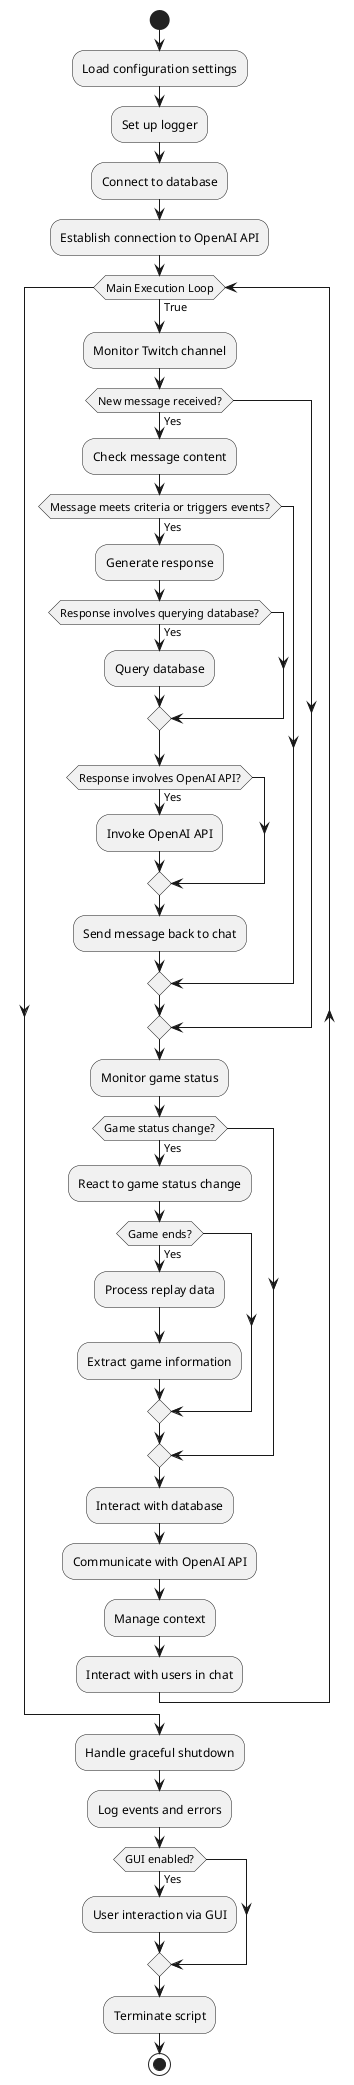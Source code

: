 @startuml

start

:Load configuration settings;
:Set up logger;
:Connect to database;
:Establish connection to OpenAI API;
while (Main Execution Loop) is (True)
    :Monitor Twitch channel;
    if (New message received?) then (Yes)
        :Check message content;
        if (Message meets criteria or triggers events?) then (Yes)
            :Generate response;
            if (Response involves querying database?) then (Yes)
                :Query database;
            endif
            if (Response involves OpenAI API?) then (Yes)
                :Invoke OpenAI API;
            endif
            :Send message back to chat;
        endif
    endif
    :Monitor game status;
    if (Game status change?) then (Yes)
        :React to game status change;
        if (Game ends?) then (Yes)
            :Process replay data;
            :Extract game information;
        endif
    endif
    :Interact with database;
    :Communicate with OpenAI API;
    :Manage context;
    :Interact with users in chat;
endwhile

:Handle graceful shutdown;
:Log events and errors;
if (GUI enabled?) then (Yes)
    :User interaction via GUI;
endif

:Terminate script;
stop

@enduml
